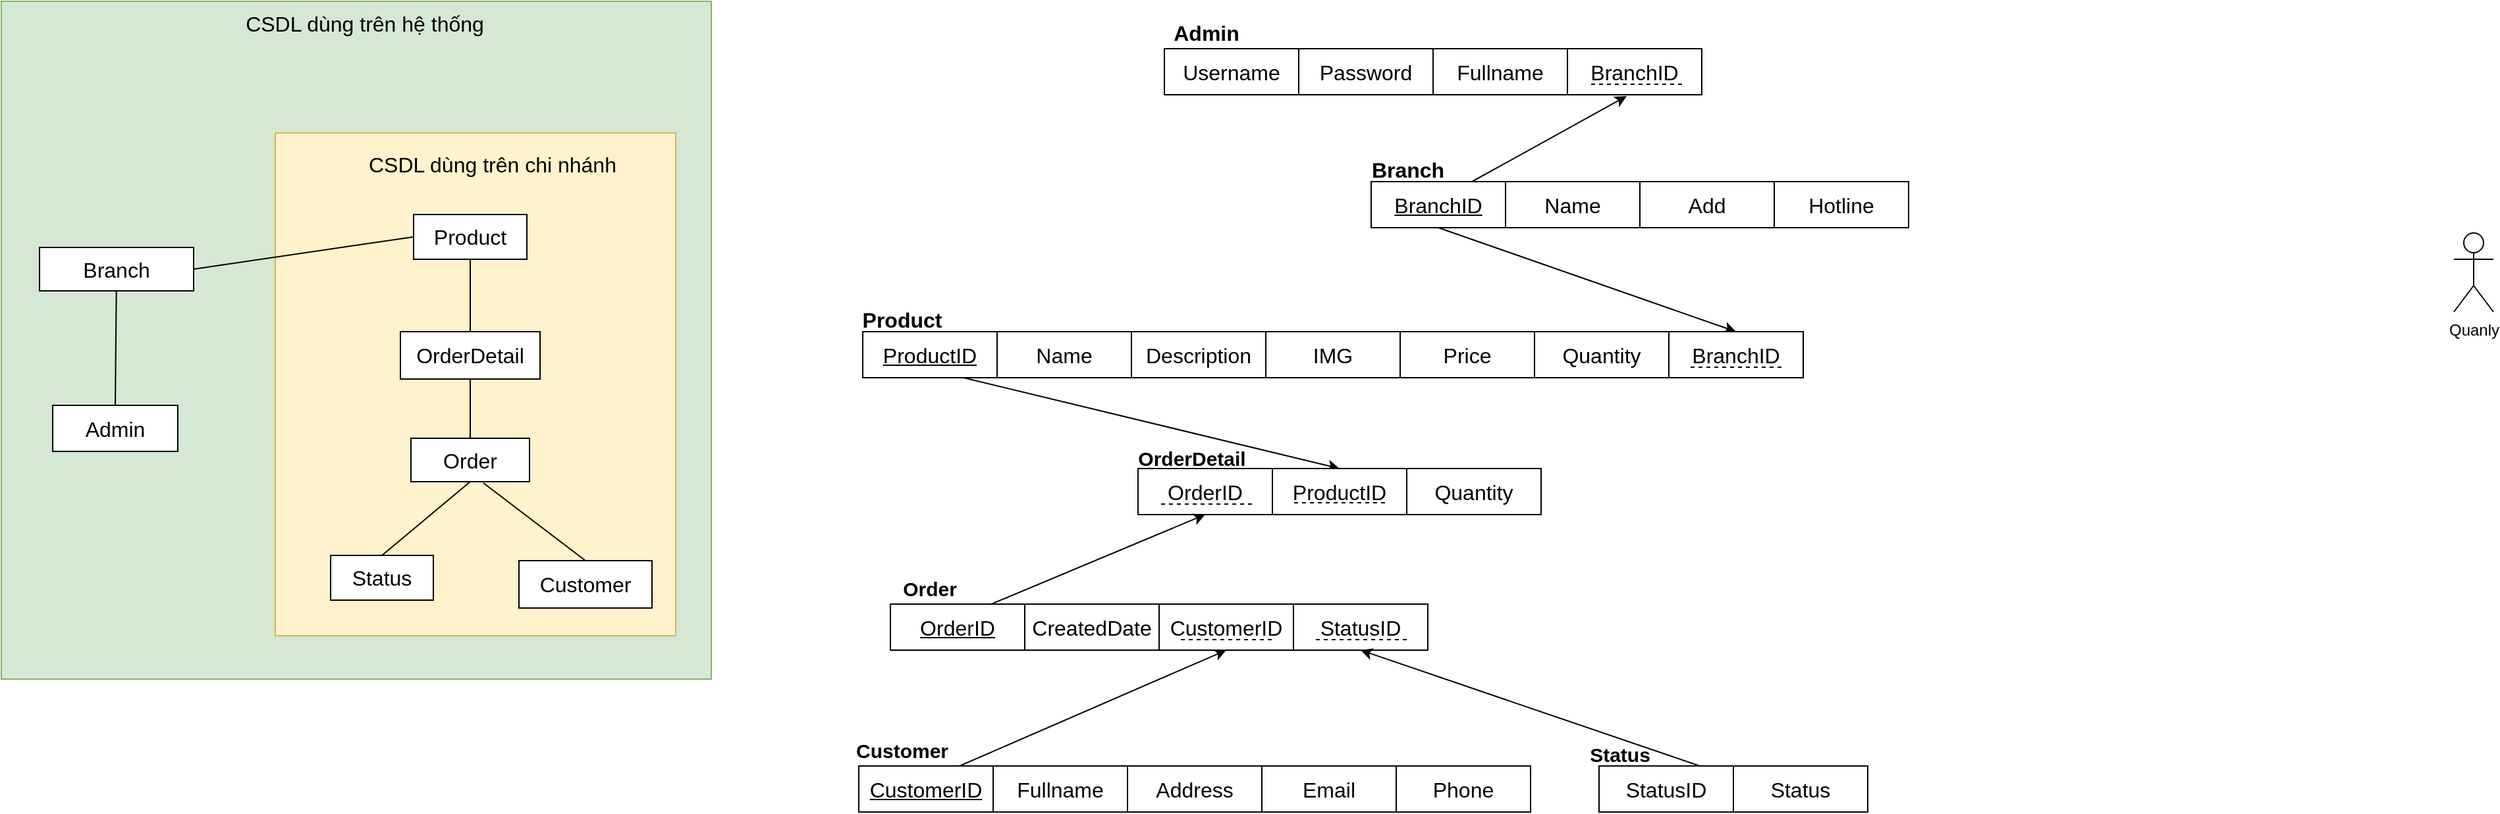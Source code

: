 <mxfile version="22.1.0" type="github">
  <diagram name="Page-1" id="YVslMSiEUXGY_u_CL3he">
    <mxGraphModel dx="1390" dy="793" grid="0" gridSize="10" guides="1" tooltips="1" connect="1" arrows="1" fold="1" page="0" pageScale="1" pageWidth="850" pageHeight="1100" math="0" shadow="0">
      <root>
        <mxCell id="0" />
        <mxCell id="1" parent="0" />
        <mxCell id="nVZ8dUkul-7PtJq_qDTt-1" value="" style="rounded=0;whiteSpace=wrap;html=1;fillColor=#d5e8d4;strokeColor=#82b366;" vertex="1" parent="1">
          <mxGeometry x="77" y="146" width="539" height="515" as="geometry" />
        </mxCell>
        <mxCell id="nVZ8dUkul-7PtJq_qDTt-2" value="&lt;font style=&quot;font-size: 16px;&quot;&gt;CSDL dùng trên hệ thống&lt;/font&gt;" style="text;html=1;strokeColor=none;fillColor=none;align=center;verticalAlign=middle;whiteSpace=wrap;rounded=0;" vertex="1" parent="1">
          <mxGeometry x="214" y="148" width="278" height="30" as="geometry" />
        </mxCell>
        <mxCell id="nVZ8dUkul-7PtJq_qDTt-3" value="" style="rounded=0;whiteSpace=wrap;html=1;fillColor=#fff2cc;strokeColor=#d6b656;" vertex="1" parent="1">
          <mxGeometry x="285" y="246" width="304" height="382" as="geometry" />
        </mxCell>
        <mxCell id="nVZ8dUkul-7PtJq_qDTt-4" value="&lt;font style=&quot;font-size: 16px;&quot;&gt;CSDL dùng trên chi nhánh&lt;/font&gt;" style="text;html=1;strokeColor=none;fillColor=none;align=center;verticalAlign=middle;whiteSpace=wrap;rounded=0;" vertex="1" parent="1">
          <mxGeometry x="325" y="255" width="250" height="30" as="geometry" />
        </mxCell>
        <mxCell id="nVZ8dUkul-7PtJq_qDTt-13" style="rounded=0;orthogonalLoop=1;jettySize=auto;html=1;exitX=0.5;exitY=0;exitDx=0;exitDy=0;endArrow=none;endFill=0;" edge="1" parent="1" source="nVZ8dUkul-7PtJq_qDTt-5" target="nVZ8dUkul-7PtJq_qDTt-6">
          <mxGeometry relative="1" as="geometry" />
        </mxCell>
        <mxCell id="nVZ8dUkul-7PtJq_qDTt-5" value="&lt;font style=&quot;font-size: 16px;&quot;&gt;Admin&lt;/font&gt;" style="rounded=0;whiteSpace=wrap;html=1;" vertex="1" parent="1">
          <mxGeometry x="116" y="453" width="95" height="35" as="geometry" />
        </mxCell>
        <mxCell id="nVZ8dUkul-7PtJq_qDTt-14" style="rounded=0;orthogonalLoop=1;jettySize=auto;html=1;exitX=1;exitY=0.5;exitDx=0;exitDy=0;entryX=0;entryY=0.5;entryDx=0;entryDy=0;endArrow=none;endFill=0;" edge="1" parent="1" source="nVZ8dUkul-7PtJq_qDTt-6" target="nVZ8dUkul-7PtJq_qDTt-8">
          <mxGeometry relative="1" as="geometry" />
        </mxCell>
        <mxCell id="nVZ8dUkul-7PtJq_qDTt-6" value="&lt;font style=&quot;font-size: 16px;&quot;&gt;Branch&lt;/font&gt;" style="rounded=0;whiteSpace=wrap;html=1;" vertex="1" parent="1">
          <mxGeometry x="106" y="333" width="117" height="33" as="geometry" />
        </mxCell>
        <mxCell id="nVZ8dUkul-7PtJq_qDTt-7" value="&lt;font style=&quot;font-size: 16px;&quot;&gt;Customer&lt;/font&gt;" style="rounded=0;whiteSpace=wrap;html=1;" vertex="1" parent="1">
          <mxGeometry x="470" y="571" width="101" height="36" as="geometry" />
        </mxCell>
        <mxCell id="nVZ8dUkul-7PtJq_qDTt-15" style="rounded=0;orthogonalLoop=1;jettySize=auto;html=1;exitX=0.5;exitY=1;exitDx=0;exitDy=0;endArrow=none;endFill=0;" edge="1" parent="1" source="nVZ8dUkul-7PtJq_qDTt-8" target="nVZ8dUkul-7PtJq_qDTt-11">
          <mxGeometry relative="1" as="geometry" />
        </mxCell>
        <mxCell id="nVZ8dUkul-7PtJq_qDTt-8" value="&lt;font style=&quot;font-size: 16px;&quot;&gt;Product&lt;/font&gt;" style="rounded=0;whiteSpace=wrap;html=1;" vertex="1" parent="1">
          <mxGeometry x="390" y="308" width="86" height="34" as="geometry" />
        </mxCell>
        <mxCell id="nVZ8dUkul-7PtJq_qDTt-17" style="rounded=0;orthogonalLoop=1;jettySize=auto;html=1;exitX=0.5;exitY=0;exitDx=0;exitDy=0;entryX=0.5;entryY=1;entryDx=0;entryDy=0;endArrow=none;endFill=0;" edge="1" parent="1" source="nVZ8dUkul-7PtJq_qDTt-9" target="nVZ8dUkul-7PtJq_qDTt-10">
          <mxGeometry relative="1" as="geometry" />
        </mxCell>
        <mxCell id="nVZ8dUkul-7PtJq_qDTt-9" value="&lt;font style=&quot;font-size: 16px;&quot;&gt;Status&lt;/font&gt;" style="rounded=0;whiteSpace=wrap;html=1;" vertex="1" parent="1">
          <mxGeometry x="327" y="567" width="78" height="34" as="geometry" />
        </mxCell>
        <mxCell id="nVZ8dUkul-7PtJq_qDTt-10" value="&lt;font style=&quot;font-size: 16px;&quot;&gt;Order&lt;/font&gt;" style="rounded=0;whiteSpace=wrap;html=1;" vertex="1" parent="1">
          <mxGeometry x="388" y="478" width="90" height="33" as="geometry" />
        </mxCell>
        <mxCell id="nVZ8dUkul-7PtJq_qDTt-16" style="edgeStyle=orthogonalEdgeStyle;rounded=0;orthogonalLoop=1;jettySize=auto;html=1;exitX=0.5;exitY=1;exitDx=0;exitDy=0;entryX=0.5;entryY=0;entryDx=0;entryDy=0;endArrow=none;endFill=0;" edge="1" parent="1" source="nVZ8dUkul-7PtJq_qDTt-11" target="nVZ8dUkul-7PtJq_qDTt-10">
          <mxGeometry relative="1" as="geometry" />
        </mxCell>
        <mxCell id="nVZ8dUkul-7PtJq_qDTt-11" value="&lt;font style=&quot;font-size: 16px;&quot;&gt;OrderDetail&lt;/font&gt;" style="rounded=0;whiteSpace=wrap;html=1;" vertex="1" parent="1">
          <mxGeometry x="380" y="397" width="106" height="36" as="geometry" />
        </mxCell>
        <mxCell id="nVZ8dUkul-7PtJq_qDTt-18" style="rounded=0;orthogonalLoop=1;jettySize=auto;html=1;exitX=0.5;exitY=0;exitDx=0;exitDy=0;entryX=0.611;entryY=1.03;entryDx=0;entryDy=0;entryPerimeter=0;endArrow=none;endFill=0;" edge="1" parent="1" source="nVZ8dUkul-7PtJq_qDTt-7" target="nVZ8dUkul-7PtJq_qDTt-10">
          <mxGeometry relative="1" as="geometry" />
        </mxCell>
        <mxCell id="nVZ8dUkul-7PtJq_qDTt-55" style="rounded=0;orthogonalLoop=1;jettySize=auto;html=1;exitX=0.5;exitY=1;exitDx=0;exitDy=0;entryX=0.5;entryY=0;entryDx=0;entryDy=0;" edge="1" parent="1" source="nVZ8dUkul-7PtJq_qDTt-20" target="nVZ8dUkul-7PtJq_qDTt-35">
          <mxGeometry relative="1" as="geometry" />
        </mxCell>
        <mxCell id="nVZ8dUkul-7PtJq_qDTt-20" value="&lt;font style=&quot;font-size: 16px;&quot;&gt;&lt;u&gt;BranchID&lt;/u&gt;&lt;/font&gt;" style="rounded=0;whiteSpace=wrap;html=1;gradientColor=none;glass=0;" vertex="1" parent="1">
          <mxGeometry x="1117" y="283" width="102" height="35" as="geometry" />
        </mxCell>
        <mxCell id="nVZ8dUkul-7PtJq_qDTt-22" value="&lt;font style=&quot;font-size: 16px;&quot;&gt;Name&lt;/font&gt;" style="rounded=0;whiteSpace=wrap;html=1;gradientColor=none;glass=0;" vertex="1" parent="1">
          <mxGeometry x="1219" y="283" width="102" height="35" as="geometry" />
        </mxCell>
        <mxCell id="nVZ8dUkul-7PtJq_qDTt-23" value="&lt;font style=&quot;font-size: 16px;&quot;&gt;Add&lt;/font&gt;" style="rounded=0;whiteSpace=wrap;html=1;gradientColor=none;glass=0;" vertex="1" parent="1">
          <mxGeometry x="1321" y="283" width="102" height="35" as="geometry" />
        </mxCell>
        <mxCell id="nVZ8dUkul-7PtJq_qDTt-24" value="&lt;font style=&quot;font-size: 16px;&quot;&gt;Hotline&lt;/font&gt;" style="rounded=0;whiteSpace=wrap;html=1;gradientColor=none;glass=0;" vertex="1" parent="1">
          <mxGeometry x="1423" y="283" width="102" height="35" as="geometry" />
        </mxCell>
        <mxCell id="nVZ8dUkul-7PtJq_qDTt-25" value="&lt;span style=&quot;font-size: 16px;&quot;&gt;Username&lt;/span&gt;" style="rounded=0;whiteSpace=wrap;html=1;gradientColor=none;glass=0;" vertex="1" parent="1">
          <mxGeometry x="960" y="182" width="102" height="35" as="geometry" />
        </mxCell>
        <mxCell id="nVZ8dUkul-7PtJq_qDTt-26" value="&lt;font style=&quot;font-size: 16px;&quot;&gt;Password&lt;/font&gt;" style="rounded=0;whiteSpace=wrap;html=1;gradientColor=none;glass=0;" vertex="1" parent="1">
          <mxGeometry x="1062" y="182" width="102" height="35" as="geometry" />
        </mxCell>
        <mxCell id="nVZ8dUkul-7PtJq_qDTt-27" value="&lt;font style=&quot;font-size: 16px;&quot;&gt;Fullname&lt;/font&gt;" style="rounded=0;whiteSpace=wrap;html=1;gradientColor=none;glass=0;" vertex="1" parent="1">
          <mxGeometry x="1164" y="182" width="102" height="35" as="geometry" />
        </mxCell>
        <mxCell id="nVZ8dUkul-7PtJq_qDTt-28" value="&lt;font style=&quot;font-size: 16px;&quot;&gt;BranchID&lt;/font&gt;" style="rounded=0;whiteSpace=wrap;html=1;gradientColor=none;glass=0;" vertex="1" parent="1">
          <mxGeometry x="1266" y="182" width="102" height="35" as="geometry" />
        </mxCell>
        <mxCell id="nVZ8dUkul-7PtJq_qDTt-57" style="rounded=0;orthogonalLoop=1;jettySize=auto;html=1;exitX=0.75;exitY=1;exitDx=0;exitDy=0;entryX=0.5;entryY=0;entryDx=0;entryDy=0;" edge="1" parent="1" source="nVZ8dUkul-7PtJq_qDTt-29" target="nVZ8dUkul-7PtJq_qDTt-37">
          <mxGeometry relative="1" as="geometry" />
        </mxCell>
        <mxCell id="nVZ8dUkul-7PtJq_qDTt-29" value="&lt;font style=&quot;font-size: 16px;&quot;&gt;&lt;u&gt;ProductID&lt;/u&gt;&lt;/font&gt;" style="rounded=0;whiteSpace=wrap;html=1;gradientColor=none;glass=0;" vertex="1" parent="1">
          <mxGeometry x="731" y="397" width="102" height="35" as="geometry" />
        </mxCell>
        <mxCell id="nVZ8dUkul-7PtJq_qDTt-30" value="&lt;font style=&quot;font-size: 16px;&quot;&gt;Name&lt;/font&gt;" style="rounded=0;whiteSpace=wrap;html=1;gradientColor=none;glass=0;" vertex="1" parent="1">
          <mxGeometry x="833" y="397" width="102" height="35" as="geometry" />
        </mxCell>
        <mxCell id="nVZ8dUkul-7PtJq_qDTt-31" value="&lt;font style=&quot;font-size: 16px;&quot;&gt;Description&lt;/font&gt;" style="rounded=0;whiteSpace=wrap;html=1;gradientColor=none;glass=0;" vertex="1" parent="1">
          <mxGeometry x="935" y="397" width="102" height="35" as="geometry" />
        </mxCell>
        <mxCell id="nVZ8dUkul-7PtJq_qDTt-32" value="&lt;font style=&quot;font-size: 16px;&quot;&gt;IMG&lt;/font&gt;" style="rounded=0;whiteSpace=wrap;html=1;gradientColor=none;glass=0;" vertex="1" parent="1">
          <mxGeometry x="1037" y="397" width="102" height="35" as="geometry" />
        </mxCell>
        <mxCell id="nVZ8dUkul-7PtJq_qDTt-33" value="&lt;font style=&quot;font-size: 16px;&quot;&gt;Price&lt;/font&gt;" style="rounded=0;whiteSpace=wrap;html=1;gradientColor=none;glass=0;" vertex="1" parent="1">
          <mxGeometry x="1139" y="397" width="102" height="35" as="geometry" />
        </mxCell>
        <mxCell id="nVZ8dUkul-7PtJq_qDTt-34" value="&lt;font style=&quot;font-size: 16px;&quot;&gt;Quantity&lt;/font&gt;" style="rounded=0;whiteSpace=wrap;html=1;gradientColor=none;glass=0;" vertex="1" parent="1">
          <mxGeometry x="1241" y="397" width="102" height="35" as="geometry" />
        </mxCell>
        <mxCell id="nVZ8dUkul-7PtJq_qDTt-35" value="&lt;font style=&quot;font-size: 16px;&quot;&gt;BranchID&lt;/font&gt;" style="rounded=0;whiteSpace=wrap;html=1;gradientColor=none;glass=0;" vertex="1" parent="1">
          <mxGeometry x="1343" y="397" width="102" height="35" as="geometry" />
        </mxCell>
        <mxCell id="nVZ8dUkul-7PtJq_qDTt-36" value="&lt;span style=&quot;font-size: 16px;&quot;&gt;OrderID&lt;/span&gt;" style="rounded=0;whiteSpace=wrap;html=1;gradientColor=none;glass=0;" vertex="1" parent="1">
          <mxGeometry x="940" y="501" width="102" height="35" as="geometry" />
        </mxCell>
        <mxCell id="nVZ8dUkul-7PtJq_qDTt-37" value="&lt;font style=&quot;font-size: 16px;&quot;&gt;ProductID&lt;/font&gt;" style="rounded=0;whiteSpace=wrap;html=1;gradientColor=none;glass=0;" vertex="1" parent="1">
          <mxGeometry x="1042" y="501" width="102" height="35" as="geometry" />
        </mxCell>
        <mxCell id="nVZ8dUkul-7PtJq_qDTt-38" value="&lt;font style=&quot;font-size: 16px;&quot;&gt;Quantity&lt;/font&gt;" style="rounded=0;whiteSpace=wrap;html=1;gradientColor=none;glass=0;" vertex="1" parent="1">
          <mxGeometry x="1144" y="501" width="102" height="35" as="geometry" />
        </mxCell>
        <mxCell id="nVZ8dUkul-7PtJq_qDTt-58" style="rounded=0;orthogonalLoop=1;jettySize=auto;html=1;exitX=0.75;exitY=0;exitDx=0;exitDy=0;entryX=0.5;entryY=1;entryDx=0;entryDy=0;" edge="1" parent="1" source="nVZ8dUkul-7PtJq_qDTt-40" target="nVZ8dUkul-7PtJq_qDTt-36">
          <mxGeometry relative="1" as="geometry" />
        </mxCell>
        <mxCell id="nVZ8dUkul-7PtJq_qDTt-40" value="&lt;span style=&quot;font-size: 16px;&quot;&gt;&lt;u&gt;OrderID&lt;/u&gt;&lt;/span&gt;" style="rounded=0;whiteSpace=wrap;html=1;gradientColor=none;glass=0;" vertex="1" parent="1">
          <mxGeometry x="752" y="604" width="102" height="35" as="geometry" />
        </mxCell>
        <mxCell id="nVZ8dUkul-7PtJq_qDTt-41" value="&lt;font style=&quot;font-size: 16px;&quot;&gt;CreatedDate&lt;/font&gt;" style="rounded=0;whiteSpace=wrap;html=1;gradientColor=none;glass=0;" vertex="1" parent="1">
          <mxGeometry x="854" y="604" width="102" height="35" as="geometry" />
        </mxCell>
        <mxCell id="nVZ8dUkul-7PtJq_qDTt-42" value="&lt;font style=&quot;font-size: 16px;&quot;&gt;CustomerID&lt;/font&gt;" style="rounded=0;whiteSpace=wrap;html=1;gradientColor=none;glass=0;" vertex="1" parent="1">
          <mxGeometry x="956" y="604" width="102" height="35" as="geometry" />
        </mxCell>
        <mxCell id="nVZ8dUkul-7PtJq_qDTt-43" value="&lt;font style=&quot;font-size: 16px;&quot;&gt;StatusID&lt;/font&gt;" style="rounded=0;whiteSpace=wrap;html=1;gradientColor=none;glass=0;" vertex="1" parent="1">
          <mxGeometry x="1058" y="604" width="102" height="35" as="geometry" />
        </mxCell>
        <mxCell id="nVZ8dUkul-7PtJq_qDTt-63" style="rounded=0;orthogonalLoop=1;jettySize=auto;html=1;exitX=0.75;exitY=0;exitDx=0;exitDy=0;entryX=0.5;entryY=1;entryDx=0;entryDy=0;" edge="1" parent="1" source="nVZ8dUkul-7PtJq_qDTt-44" target="nVZ8dUkul-7PtJq_qDTt-43">
          <mxGeometry relative="1" as="geometry" />
        </mxCell>
        <mxCell id="nVZ8dUkul-7PtJq_qDTt-44" value="&lt;span style=&quot;font-size: 16px;&quot;&gt;StatusID&lt;/span&gt;" style="rounded=0;whiteSpace=wrap;html=1;gradientColor=none;glass=0;" vertex="1" parent="1">
          <mxGeometry x="1290" y="727" width="102" height="35" as="geometry" />
        </mxCell>
        <mxCell id="nVZ8dUkul-7PtJq_qDTt-45" value="&lt;font style=&quot;font-size: 16px;&quot;&gt;Status&lt;/font&gt;" style="rounded=0;whiteSpace=wrap;html=1;gradientColor=none;glass=0;" vertex="1" parent="1">
          <mxGeometry x="1392" y="727" width="102" height="35" as="geometry" />
        </mxCell>
        <mxCell id="nVZ8dUkul-7PtJq_qDTt-66" style="rounded=0;orthogonalLoop=1;jettySize=auto;html=1;exitX=0.75;exitY=0;exitDx=0;exitDy=0;entryX=0.5;entryY=1;entryDx=0;entryDy=0;" edge="1" parent="1" source="nVZ8dUkul-7PtJq_qDTt-47" target="nVZ8dUkul-7PtJq_qDTt-42">
          <mxGeometry relative="1" as="geometry" />
        </mxCell>
        <mxCell id="nVZ8dUkul-7PtJq_qDTt-47" value="&lt;span style=&quot;font-size: 16px;&quot;&gt;&lt;u&gt;CustomerID&lt;/u&gt;&lt;/span&gt;" style="rounded=0;whiteSpace=wrap;html=1;gradientColor=none;glass=0;" vertex="1" parent="1">
          <mxGeometry x="728" y="727" width="102" height="35" as="geometry" />
        </mxCell>
        <mxCell id="nVZ8dUkul-7PtJq_qDTt-48" value="&lt;font style=&quot;font-size: 16px;&quot;&gt;Fullname&lt;/font&gt;" style="rounded=0;whiteSpace=wrap;html=1;gradientColor=none;glass=0;" vertex="1" parent="1">
          <mxGeometry x="830" y="727" width="102" height="35" as="geometry" />
        </mxCell>
        <mxCell id="nVZ8dUkul-7PtJq_qDTt-49" value="&lt;span style=&quot;font-size: 16px;&quot;&gt;Address&lt;/span&gt;" style="rounded=0;whiteSpace=wrap;html=1;gradientColor=none;glass=0;" vertex="1" parent="1">
          <mxGeometry x="932" y="727" width="102" height="35" as="geometry" />
        </mxCell>
        <mxCell id="nVZ8dUkul-7PtJq_qDTt-50" value="&lt;font style=&quot;font-size: 16px;&quot;&gt;Email&lt;/font&gt;" style="rounded=0;whiteSpace=wrap;html=1;gradientColor=none;glass=0;" vertex="1" parent="1">
          <mxGeometry x="1034" y="727" width="102" height="35" as="geometry" />
        </mxCell>
        <mxCell id="nVZ8dUkul-7PtJq_qDTt-51" value="&lt;font style=&quot;font-size: 16px;&quot;&gt;Phone&lt;/font&gt;" style="rounded=0;whiteSpace=wrap;html=1;gradientColor=none;glass=0;" vertex="1" parent="1">
          <mxGeometry x="1136" y="727" width="102" height="35" as="geometry" />
        </mxCell>
        <mxCell id="nVZ8dUkul-7PtJq_qDTt-52" value="&lt;font style=&quot;font-size: 16px;&quot;&gt;&lt;b&gt;Admin&lt;/b&gt;&lt;/font&gt;" style="text;html=1;strokeColor=none;fillColor=none;align=center;verticalAlign=middle;whiteSpace=wrap;rounded=0;" vertex="1" parent="1">
          <mxGeometry x="962" y="155" width="60" height="30" as="geometry" />
        </mxCell>
        <mxCell id="nVZ8dUkul-7PtJq_qDTt-53" value="&lt;b&gt;&lt;font style=&quot;font-size: 16px;&quot;&gt;Branch&lt;/font&gt;&lt;/b&gt;" style="text;html=1;strokeColor=none;fillColor=none;align=center;verticalAlign=middle;whiteSpace=wrap;rounded=0;" vertex="1" parent="1">
          <mxGeometry x="1115" y="259" width="60" height="30" as="geometry" />
        </mxCell>
        <mxCell id="nVZ8dUkul-7PtJq_qDTt-54" style="rounded=0;orthogonalLoop=1;jettySize=auto;html=1;exitX=0.75;exitY=0;exitDx=0;exitDy=0;entryX=0.441;entryY=1.029;entryDx=0;entryDy=0;entryPerimeter=0;" edge="1" parent="1" source="nVZ8dUkul-7PtJq_qDTt-20" target="nVZ8dUkul-7PtJq_qDTt-28">
          <mxGeometry relative="1" as="geometry" />
        </mxCell>
        <mxCell id="nVZ8dUkul-7PtJq_qDTt-56" value="&lt;b&gt;&lt;font style=&quot;font-size: 16px;&quot;&gt;Product&lt;/font&gt;&lt;/b&gt;" style="text;html=1;strokeColor=none;fillColor=none;align=center;verticalAlign=middle;whiteSpace=wrap;rounded=0;" vertex="1" parent="1">
          <mxGeometry x="731" y="373" width="60" height="30" as="geometry" />
        </mxCell>
        <mxCell id="nVZ8dUkul-7PtJq_qDTt-59" value="&lt;b&gt;&lt;font style=&quot;font-size: 15px;&quot;&gt;OrderDetail&lt;/font&gt;&lt;/b&gt;" style="text;html=1;strokeColor=none;fillColor=none;align=center;verticalAlign=middle;whiteSpace=wrap;rounded=0;" vertex="1" parent="1">
          <mxGeometry x="951" y="478" width="60" height="30" as="geometry" />
        </mxCell>
        <mxCell id="nVZ8dUkul-7PtJq_qDTt-61" value="&lt;font style=&quot;font-size: 15px;&quot;&gt;&lt;b&gt;Order&lt;/b&gt;&lt;/font&gt;" style="text;html=1;strokeColor=none;fillColor=none;align=center;verticalAlign=middle;whiteSpace=wrap;rounded=0;" vertex="1" parent="1">
          <mxGeometry x="752" y="577" width="60" height="30" as="geometry" />
        </mxCell>
        <mxCell id="nVZ8dUkul-7PtJq_qDTt-64" value="&lt;b&gt;&lt;font style=&quot;font-size: 15px;&quot;&gt;Status&lt;/font&gt;&lt;/b&gt;" style="text;html=1;strokeColor=none;fillColor=none;align=center;verticalAlign=middle;whiteSpace=wrap;rounded=0;" vertex="1" parent="1">
          <mxGeometry x="1276" y="703" width="60" height="30" as="geometry" />
        </mxCell>
        <mxCell id="nVZ8dUkul-7PtJq_qDTt-65" value="&lt;b&gt;&lt;font style=&quot;font-size: 15px;&quot;&gt;Customer&lt;/font&gt;&lt;/b&gt;" style="text;html=1;strokeColor=none;fillColor=none;align=center;verticalAlign=middle;whiteSpace=wrap;rounded=0;" vertex="1" parent="1">
          <mxGeometry x="731" y="700" width="60" height="30" as="geometry" />
        </mxCell>
        <mxCell id="nVZ8dUkul-7PtJq_qDTt-68" value="" style="endArrow=none;dashed=1;html=1;rounded=0;" edge="1" parent="1">
          <mxGeometry width="50" height="50" relative="1" as="geometry">
            <mxPoint x="1284" y="209" as="sourcePoint" />
            <mxPoint x="1353" y="209" as="targetPoint" />
          </mxGeometry>
        </mxCell>
        <mxCell id="nVZ8dUkul-7PtJq_qDTt-69" value="" style="endArrow=none;dashed=1;html=1;rounded=0;" edge="1" parent="1">
          <mxGeometry width="50" height="50" relative="1" as="geometry">
            <mxPoint x="1359.5" y="424" as="sourcePoint" />
            <mxPoint x="1428.5" y="424" as="targetPoint" />
          </mxGeometry>
        </mxCell>
        <mxCell id="nVZ8dUkul-7PtJq_qDTt-70" value="" style="endArrow=none;dashed=1;html=1;rounded=0;" edge="1" parent="1">
          <mxGeometry width="50" height="50" relative="1" as="geometry">
            <mxPoint x="1058.5" y="527" as="sourcePoint" />
            <mxPoint x="1127.5" y="527" as="targetPoint" />
          </mxGeometry>
        </mxCell>
        <mxCell id="nVZ8dUkul-7PtJq_qDTt-71" value="" style="endArrow=none;dashed=1;html=1;rounded=0;" edge="1" parent="1">
          <mxGeometry width="50" height="50" relative="1" as="geometry">
            <mxPoint x="957.5" y="528" as="sourcePoint" />
            <mxPoint x="1026.5" y="528" as="targetPoint" />
          </mxGeometry>
        </mxCell>
        <mxCell id="nVZ8dUkul-7PtJq_qDTt-72" value="" style="endArrow=none;dashed=1;html=1;rounded=0;" edge="1" parent="1">
          <mxGeometry width="50" height="50" relative="1" as="geometry">
            <mxPoint x="972.5" y="631" as="sourcePoint" />
            <mxPoint x="1041.5" y="631" as="targetPoint" />
          </mxGeometry>
        </mxCell>
        <mxCell id="nVZ8dUkul-7PtJq_qDTt-73" value="" style="endArrow=none;dashed=1;html=1;rounded=0;" edge="1" parent="1">
          <mxGeometry width="50" height="50" relative="1" as="geometry">
            <mxPoint x="1075" y="631" as="sourcePoint" />
            <mxPoint x="1144" y="631" as="targetPoint" />
          </mxGeometry>
        </mxCell>
        <mxCell id="nVZ8dUkul-7PtJq_qDTt-74" value="Quanly" style="shape=umlActor;verticalLabelPosition=bottom;verticalAlign=top;html=1;" vertex="1" parent="1">
          <mxGeometry x="1939" y="322" width="30" height="60" as="geometry" />
        </mxCell>
      </root>
    </mxGraphModel>
  </diagram>
</mxfile>
